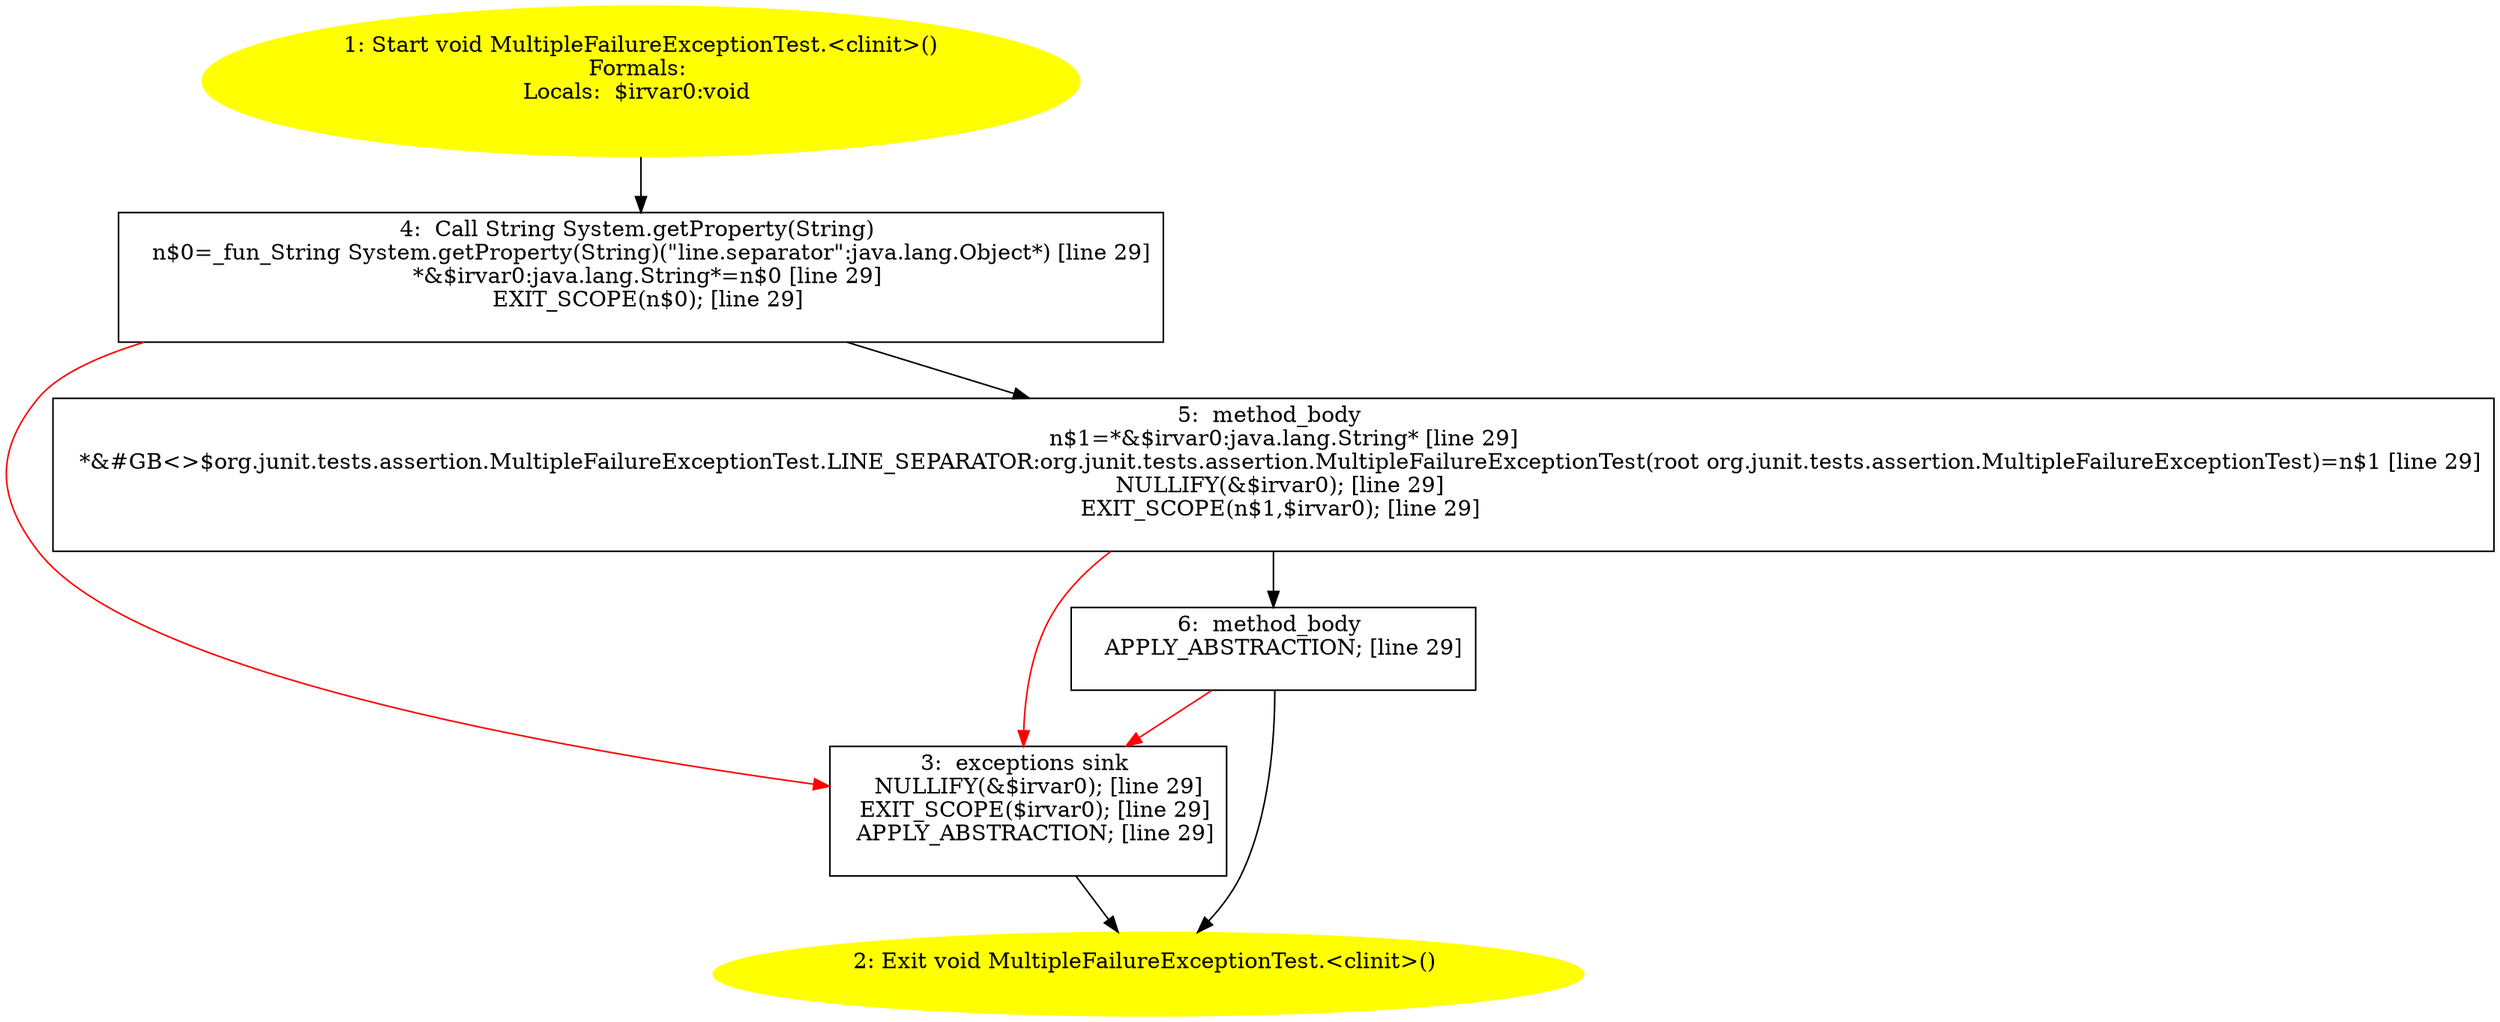/* @generated */
digraph cfg {
"org.junit.tests.assertion.MultipleFailureExceptionTest.<clinit>():void.ca0ca2f0ccd777db4a59fe1443e743c8_1" [label="1: Start void MultipleFailureExceptionTest.<clinit>()\nFormals: \nLocals:  $irvar0:void \n  " color=yellow style=filled]
	

	 "org.junit.tests.assertion.MultipleFailureExceptionTest.<clinit>():void.ca0ca2f0ccd777db4a59fe1443e743c8_1" -> "org.junit.tests.assertion.MultipleFailureExceptionTest.<clinit>():void.ca0ca2f0ccd777db4a59fe1443e743c8_4" ;
"org.junit.tests.assertion.MultipleFailureExceptionTest.<clinit>():void.ca0ca2f0ccd777db4a59fe1443e743c8_2" [label="2: Exit void MultipleFailureExceptionTest.<clinit>() \n  " color=yellow style=filled]
	

"org.junit.tests.assertion.MultipleFailureExceptionTest.<clinit>():void.ca0ca2f0ccd777db4a59fe1443e743c8_3" [label="3:  exceptions sink \n   NULLIFY(&$irvar0); [line 29]\n  EXIT_SCOPE($irvar0); [line 29]\n  APPLY_ABSTRACTION; [line 29]\n " shape="box"]
	

	 "org.junit.tests.assertion.MultipleFailureExceptionTest.<clinit>():void.ca0ca2f0ccd777db4a59fe1443e743c8_3" -> "org.junit.tests.assertion.MultipleFailureExceptionTest.<clinit>():void.ca0ca2f0ccd777db4a59fe1443e743c8_2" ;
"org.junit.tests.assertion.MultipleFailureExceptionTest.<clinit>():void.ca0ca2f0ccd777db4a59fe1443e743c8_4" [label="4:  Call String System.getProperty(String) \n   n$0=_fun_String System.getProperty(String)(\"line.separator\":java.lang.Object*) [line 29]\n  *&$irvar0:java.lang.String*=n$0 [line 29]\n  EXIT_SCOPE(n$0); [line 29]\n " shape="box"]
	

	 "org.junit.tests.assertion.MultipleFailureExceptionTest.<clinit>():void.ca0ca2f0ccd777db4a59fe1443e743c8_4" -> "org.junit.tests.assertion.MultipleFailureExceptionTest.<clinit>():void.ca0ca2f0ccd777db4a59fe1443e743c8_5" ;
	 "org.junit.tests.assertion.MultipleFailureExceptionTest.<clinit>():void.ca0ca2f0ccd777db4a59fe1443e743c8_4" -> "org.junit.tests.assertion.MultipleFailureExceptionTest.<clinit>():void.ca0ca2f0ccd777db4a59fe1443e743c8_3" [color="red" ];
"org.junit.tests.assertion.MultipleFailureExceptionTest.<clinit>():void.ca0ca2f0ccd777db4a59fe1443e743c8_5" [label="5:  method_body \n   n$1=*&$irvar0:java.lang.String* [line 29]\n  *&#GB<>$org.junit.tests.assertion.MultipleFailureExceptionTest.LINE_SEPARATOR:org.junit.tests.assertion.MultipleFailureExceptionTest(root org.junit.tests.assertion.MultipleFailureExceptionTest)=n$1 [line 29]\n  NULLIFY(&$irvar0); [line 29]\n  EXIT_SCOPE(n$1,$irvar0); [line 29]\n " shape="box"]
	

	 "org.junit.tests.assertion.MultipleFailureExceptionTest.<clinit>():void.ca0ca2f0ccd777db4a59fe1443e743c8_5" -> "org.junit.tests.assertion.MultipleFailureExceptionTest.<clinit>():void.ca0ca2f0ccd777db4a59fe1443e743c8_6" ;
	 "org.junit.tests.assertion.MultipleFailureExceptionTest.<clinit>():void.ca0ca2f0ccd777db4a59fe1443e743c8_5" -> "org.junit.tests.assertion.MultipleFailureExceptionTest.<clinit>():void.ca0ca2f0ccd777db4a59fe1443e743c8_3" [color="red" ];
"org.junit.tests.assertion.MultipleFailureExceptionTest.<clinit>():void.ca0ca2f0ccd777db4a59fe1443e743c8_6" [label="6:  method_body \n   APPLY_ABSTRACTION; [line 29]\n " shape="box"]
	

	 "org.junit.tests.assertion.MultipleFailureExceptionTest.<clinit>():void.ca0ca2f0ccd777db4a59fe1443e743c8_6" -> "org.junit.tests.assertion.MultipleFailureExceptionTest.<clinit>():void.ca0ca2f0ccd777db4a59fe1443e743c8_2" ;
	 "org.junit.tests.assertion.MultipleFailureExceptionTest.<clinit>():void.ca0ca2f0ccd777db4a59fe1443e743c8_6" -> "org.junit.tests.assertion.MultipleFailureExceptionTest.<clinit>():void.ca0ca2f0ccd777db4a59fe1443e743c8_3" [color="red" ];
}
